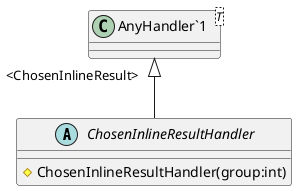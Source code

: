 @startuml
abstract class ChosenInlineResultHandler {
    # ChosenInlineResultHandler(group:int)
}
class "AnyHandler`1"<T> {
}
"AnyHandler`1" "<ChosenInlineResult>" <|-- ChosenInlineResultHandler
@enduml
